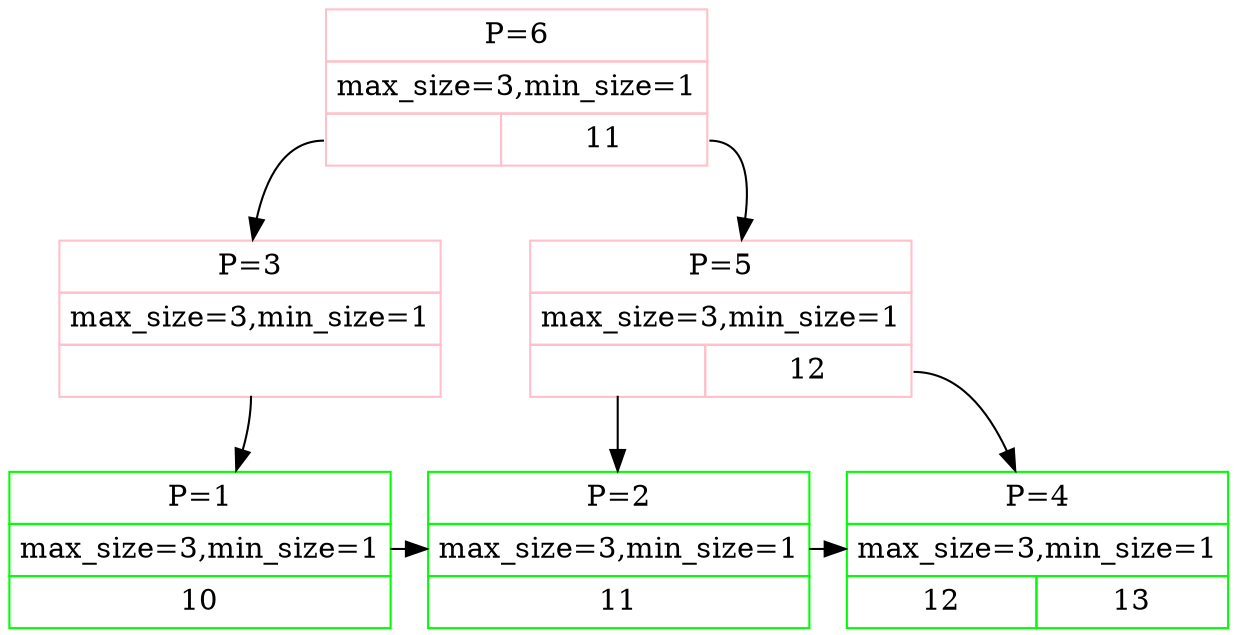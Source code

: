 digraph G {
INT_6[shape=plain color=pink label=<<TABLE BORDER="0" CELLBORDER="1" CELLSPACING="0" CELLPADDING="4">
<TR><TD COLSPAN="2">P=6</TD></TR>
<TR><TD COLSPAN="2">max_size=3,min_size=1</TD></TR>
<TR><TD PORT="p3"> </TD>
<TD PORT="p5">11</TD>
</TR></TABLE>>];
INT_3[shape=plain color=pink label=<<TABLE BORDER="0" CELLBORDER="1" CELLSPACING="0" CELLPADDING="4">
<TR><TD COLSPAN="1">P=3</TD></TR>
<TR><TD COLSPAN="1">max_size=3,min_size=1</TD></TR>
<TR><TD PORT="p1"> </TD>
</TR></TABLE>>];
INT_6:p3 -> INT_3;
LEAF_1[shape=plain color=green label=<<TABLE BORDER="0" CELLBORDER="1" CELLSPACING="0" CELLPADDING="4">
<TR><TD COLSPAN="1">P=1</TD></TR>
<TR><TD COLSPAN="1">max_size=3,min_size=1</TD></TR>
<TR><TD>10</TD>
</TR></TABLE>>];
LEAF_1 -> LEAF_2;
{rank=same LEAF_1 LEAF_2};
INT_3:p1 -> LEAF_1;
INT_5[shape=plain color=pink label=<<TABLE BORDER="0" CELLBORDER="1" CELLSPACING="0" CELLPADDING="4">
<TR><TD COLSPAN="2">P=5</TD></TR>
<TR><TD COLSPAN="2">max_size=3,min_size=1</TD></TR>
<TR><TD PORT="p2"> </TD>
<TD PORT="p4">12</TD>
</TR></TABLE>>];
INT_6:p5 -> INT_5;
LEAF_2[shape=plain color=green label=<<TABLE BORDER="0" CELLBORDER="1" CELLSPACING="0" CELLPADDING="4">
<TR><TD COLSPAN="1">P=2</TD></TR>
<TR><TD COLSPAN="1">max_size=3,min_size=1</TD></TR>
<TR><TD>11</TD>
</TR></TABLE>>];
LEAF_2 -> LEAF_4;
{rank=same LEAF_2 LEAF_4};
INT_5:p2 -> LEAF_2;
LEAF_4[shape=plain color=green label=<<TABLE BORDER="0" CELLBORDER="1" CELLSPACING="0" CELLPADDING="4">
<TR><TD COLSPAN="2">P=4</TD></TR>
<TR><TD COLSPAN="2">max_size=3,min_size=1</TD></TR>
<TR><TD>12</TD>
<TD>13</TD>
</TR></TABLE>>];
INT_5:p4 -> LEAF_4;
{rank=same INT_3 INT_5};
}

